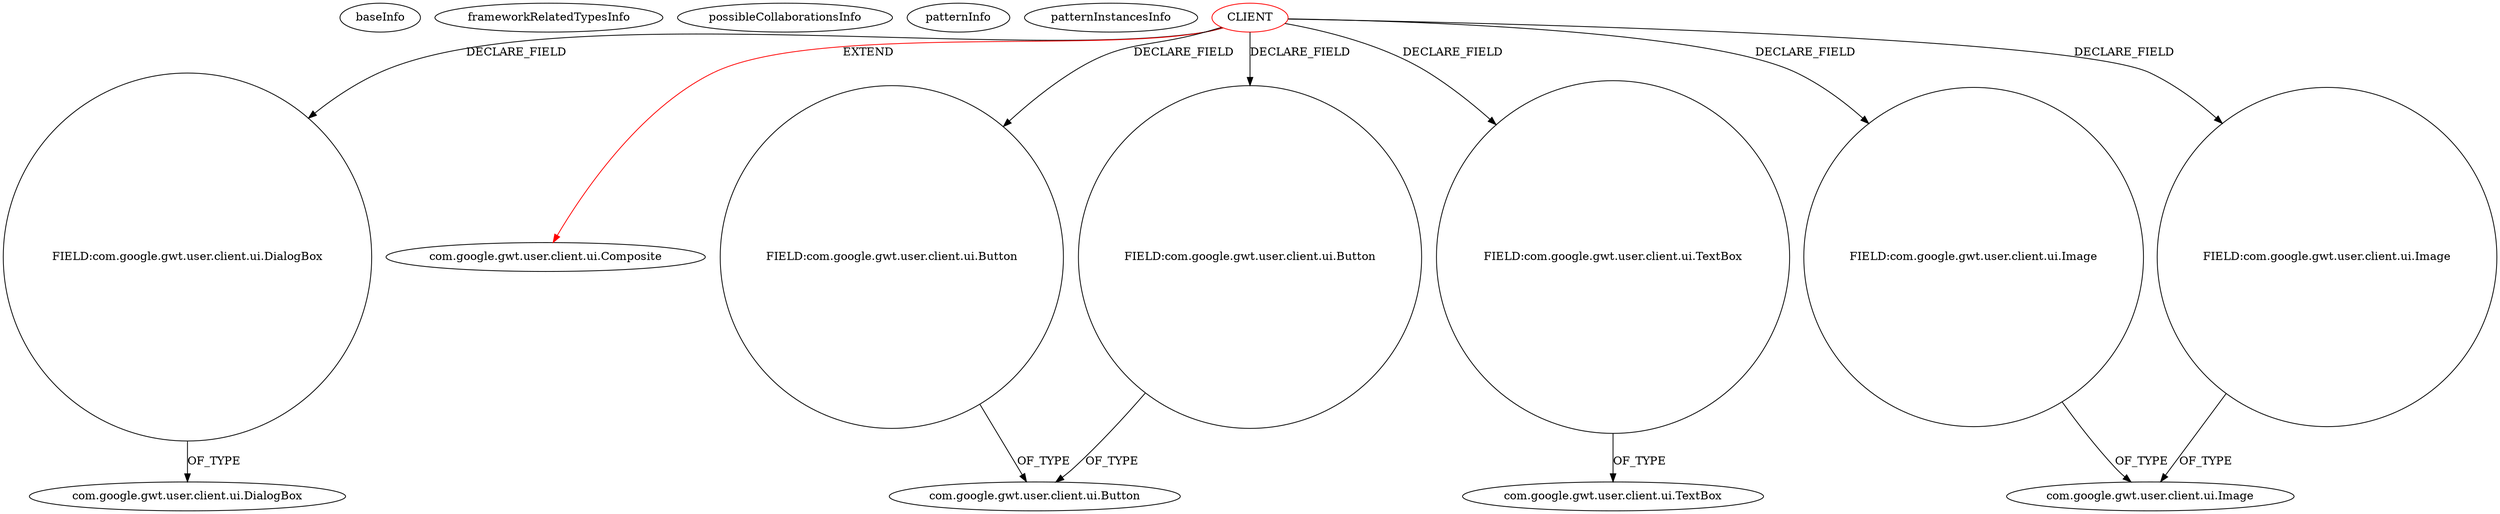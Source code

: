 digraph {
baseInfo[graphId=1779,category="pattern",isAnonymous=false,possibleRelation=false]
frameworkRelatedTypesInfo[0="com.google.gwt.user.client.ui.Composite"]
possibleCollaborationsInfo[]
patternInfo[frequency=2.0,patternRootClient=0]
patternInstancesInfo[0="dandrew2-CS230-Software-Project~/dandrew2-CS230-Software-Project/CS230-Software-Project-master/src/edu/ycp/casino/client/RouletteView.java~RouletteView~1118",1="dandrew2-CS230-Software-Project~/dandrew2-CS230-Software-Project/CS230-Software-Project-master/src/edu/ycp/casino/client/SlotsViewGWT.java~SlotsViewGWT~1123"]
6[label="FIELD:com.google.gwt.user.client.ui.DialogBox",vertexType="FIELD_DECLARATION",isFrameworkType=false,shape=circle]
0[label="CLIENT",vertexType="ROOT_CLIENT_CLASS_DECLARATION",isFrameworkType=false,color=red]
1[label="com.google.gwt.user.client.ui.Composite",vertexType="FRAMEWORK_CLASS_TYPE",isFrameworkType=false]
2[label="FIELD:com.google.gwt.user.client.ui.Button",vertexType="FIELD_DECLARATION",isFrameworkType=false,shape=circle]
4[label="FIELD:com.google.gwt.user.client.ui.Button",vertexType="FIELD_DECLARATION",isFrameworkType=false,shape=circle]
3[label="com.google.gwt.user.client.ui.Button",vertexType="FRAMEWORK_CLASS_TYPE",isFrameworkType=false]
7[label="com.google.gwt.user.client.ui.DialogBox",vertexType="FRAMEWORK_CLASS_TYPE",isFrameworkType=false]
16[label="FIELD:com.google.gwt.user.client.ui.TextBox",vertexType="FIELD_DECLARATION",isFrameworkType=false,shape=circle]
17[label="com.google.gwt.user.client.ui.TextBox",vertexType="FRAMEWORK_CLASS_TYPE",isFrameworkType=false]
8[label="FIELD:com.google.gwt.user.client.ui.Image",vertexType="FIELD_DECLARATION",isFrameworkType=false,shape=circle]
9[label="com.google.gwt.user.client.ui.Image",vertexType="FRAMEWORK_CLASS_TYPE",isFrameworkType=false]
12[label="FIELD:com.google.gwt.user.client.ui.Image",vertexType="FIELD_DECLARATION",isFrameworkType=false,shape=circle]
0->4[label="DECLARE_FIELD"]
0->8[label="DECLARE_FIELD"]
6->7[label="OF_TYPE"]
12->9[label="OF_TYPE"]
0->6[label="DECLARE_FIELD"]
4->3[label="OF_TYPE"]
0->16[label="DECLARE_FIELD"]
2->3[label="OF_TYPE"]
0->12[label="DECLARE_FIELD"]
0->2[label="DECLARE_FIELD"]
0->1[label="EXTEND",color=red]
8->9[label="OF_TYPE"]
16->17[label="OF_TYPE"]
}
